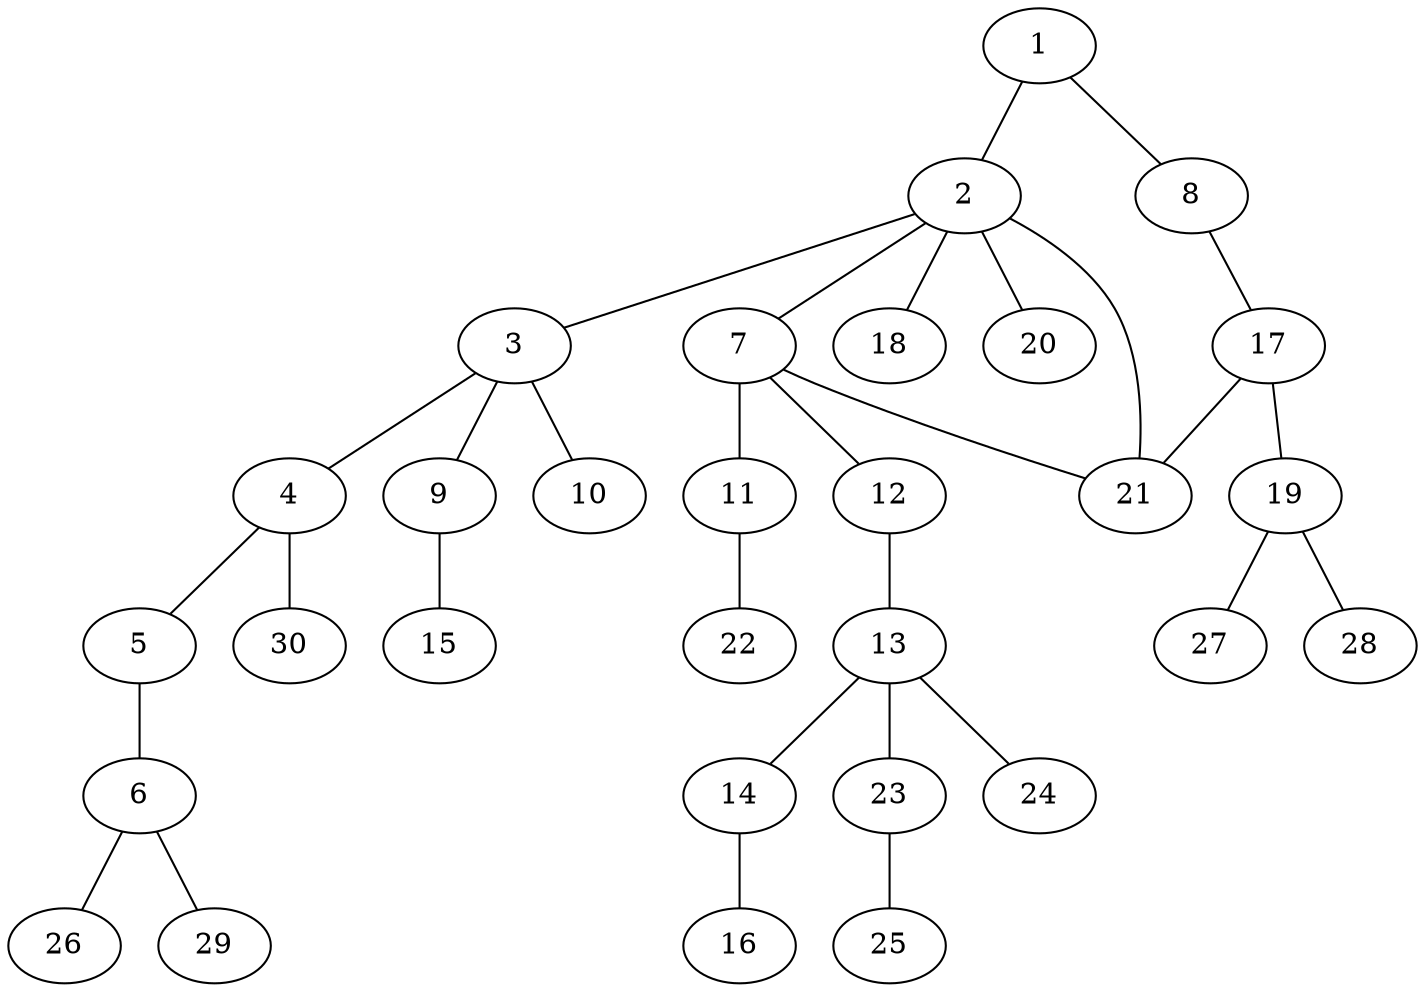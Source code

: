 graph graphname {1--2
1--8
2--3
2--7
2--18
2--20
2--21
3--4
3--9
3--10
4--5
4--30
5--6
6--26
6--29
7--11
7--12
7--21
8--17
9--15
11--22
12--13
13--14
13--23
13--24
14--16
17--19
17--21
19--27
19--28
23--25
}